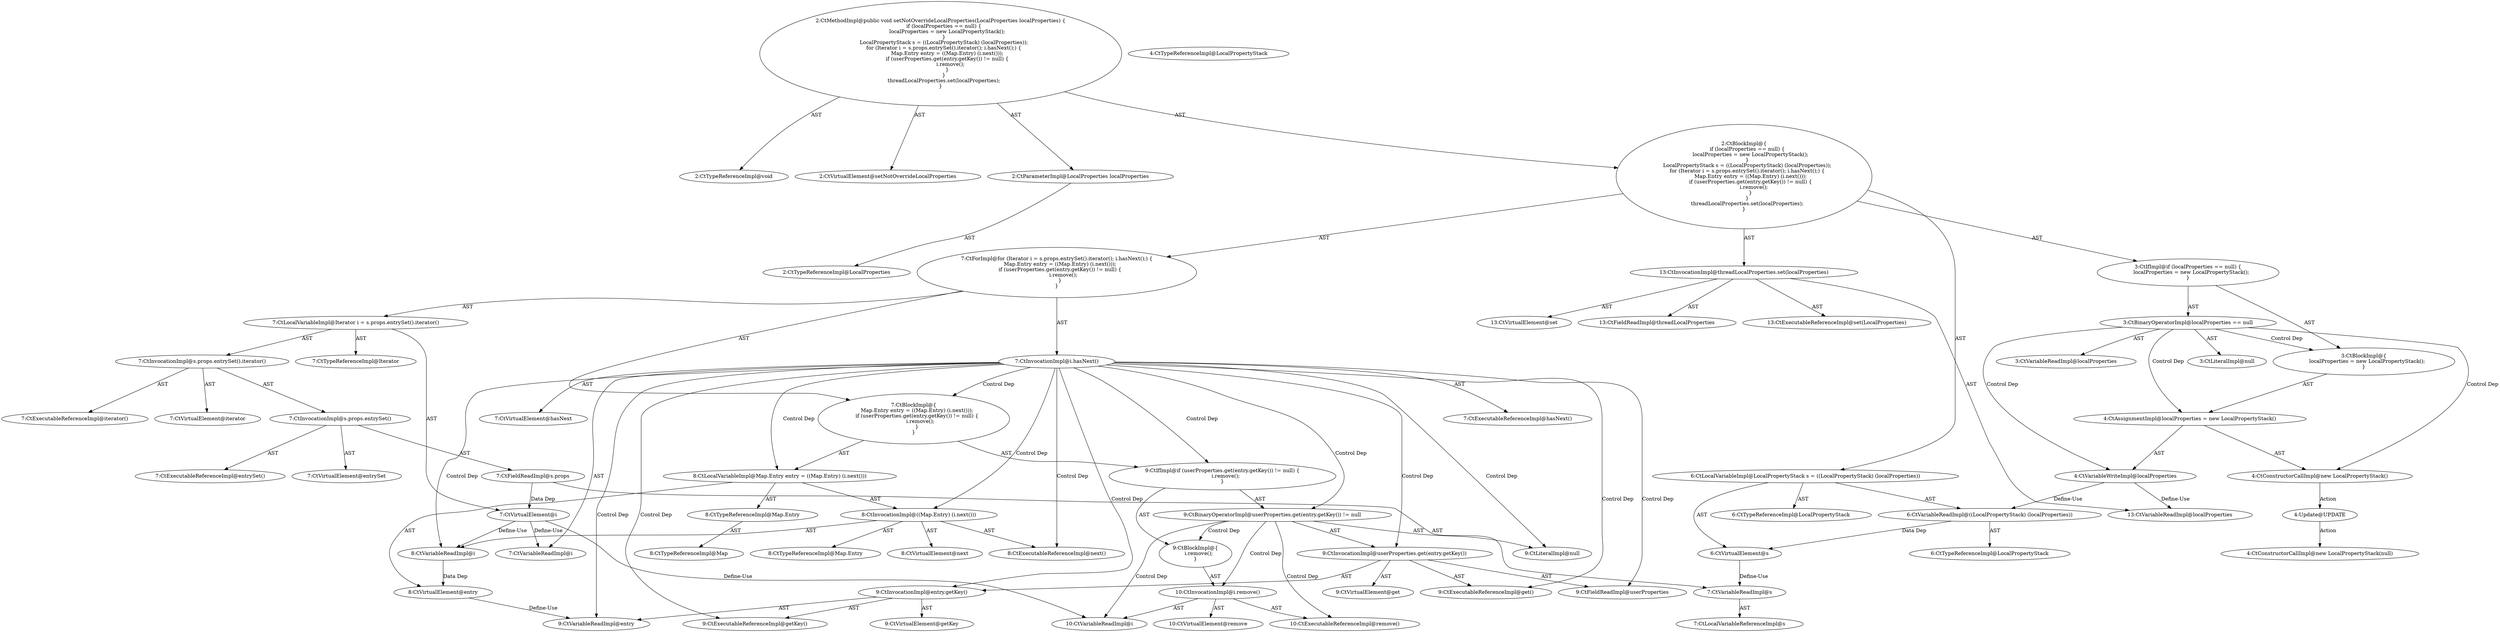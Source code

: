 digraph "setNotOverrideLocalProperties#?,LocalProperties" {
0 [label="2:CtTypeReferenceImpl@void" shape=ellipse]
1 [label="2:CtVirtualElement@setNotOverrideLocalProperties" shape=ellipse]
2 [label="2:CtParameterImpl@LocalProperties localProperties" shape=ellipse]
3 [label="2:CtTypeReferenceImpl@LocalProperties" shape=ellipse]
4 [label="3:CtVariableReadImpl@localProperties" shape=ellipse]
5 [label="3:CtLiteralImpl@null" shape=ellipse]
6 [label="3:CtBinaryOperatorImpl@localProperties == null" shape=ellipse]
7 [label="4:CtVariableWriteImpl@localProperties" shape=ellipse]
8 [label="4:CtTypeReferenceImpl@LocalPropertyStack" shape=ellipse]
9 [label="4:CtConstructorCallImpl@new LocalPropertyStack()" shape=ellipse]
10 [label="4:CtAssignmentImpl@localProperties = new LocalPropertyStack()" shape=ellipse]
11 [label="3:CtBlockImpl@\{
    localProperties = new LocalPropertyStack();
\}" shape=ellipse]
12 [label="3:CtIfImpl@if (localProperties == null) \{
    localProperties = new LocalPropertyStack();
\}" shape=ellipse]
13 [label="6:CtTypeReferenceImpl@LocalPropertyStack" shape=ellipse]
14 [label="6:CtVariableReadImpl@((LocalPropertyStack) (localProperties))" shape=ellipse]
15 [label="6:CtTypeReferenceImpl@LocalPropertyStack" shape=ellipse]
16 [label="6:CtVirtualElement@s" shape=ellipse]
17 [label="6:CtLocalVariableImpl@LocalPropertyStack s = ((LocalPropertyStack) (localProperties))" shape=ellipse]
18 [label="7:CtTypeReferenceImpl@Iterator" shape=ellipse]
19 [label="7:CtExecutableReferenceImpl@iterator()" shape=ellipse]
20 [label="7:CtVirtualElement@iterator" shape=ellipse]
21 [label="7:CtExecutableReferenceImpl@entrySet()" shape=ellipse]
22 [label="7:CtVirtualElement@entrySet" shape=ellipse]
23 [label="7:CtVariableReadImpl@s" shape=ellipse]
24 [label="7:CtLocalVariableReferenceImpl@s" shape=ellipse]
25 [label="7:CtFieldReadImpl@s.props" shape=ellipse]
26 [label="7:CtInvocationImpl@s.props.entrySet()" shape=ellipse]
27 [label="7:CtInvocationImpl@s.props.entrySet().iterator()" shape=ellipse]
28 [label="7:CtVirtualElement@i" shape=ellipse]
29 [label="7:CtLocalVariableImpl@Iterator i = s.props.entrySet().iterator()" shape=ellipse]
30 [label="7:CtExecutableReferenceImpl@hasNext()" shape=ellipse]
31 [label="7:CtVirtualElement@hasNext" shape=ellipse]
32 [label="7:CtVariableReadImpl@i" shape=ellipse]
33 [label="7:CtInvocationImpl@i.hasNext()" shape=ellipse]
34 [label="8:CtTypeReferenceImpl@Map.Entry" shape=ellipse]
35 [label="8:CtTypeReferenceImpl@Map" shape=ellipse]
36 [label="8:CtExecutableReferenceImpl@next()" shape=ellipse]
37 [label="8:CtVirtualElement@next" shape=ellipse]
38 [label="8:CtVariableReadImpl@i" shape=ellipse]
39 [label="8:CtInvocationImpl@((Map.Entry) (i.next()))" shape=ellipse]
40 [label="8:CtTypeReferenceImpl@Map.Entry" shape=ellipse]
41 [label="8:CtVirtualElement@entry" shape=ellipse]
42 [label="8:CtLocalVariableImpl@Map.Entry entry = ((Map.Entry) (i.next()))" shape=ellipse]
43 [label="9:CtExecutableReferenceImpl@get()" shape=ellipse]
44 [label="9:CtVirtualElement@get" shape=ellipse]
45 [label="9:CtFieldReadImpl@userProperties" shape=ellipse]
46 [label="9:CtExecutableReferenceImpl@getKey()" shape=ellipse]
47 [label="9:CtVirtualElement@getKey" shape=ellipse]
48 [label="9:CtVariableReadImpl@entry" shape=ellipse]
49 [label="9:CtInvocationImpl@entry.getKey()" shape=ellipse]
50 [label="9:CtInvocationImpl@userProperties.get(entry.getKey())" shape=ellipse]
51 [label="9:CtLiteralImpl@null" shape=ellipse]
52 [label="9:CtBinaryOperatorImpl@userProperties.get(entry.getKey()) != null" shape=ellipse]
53 [label="10:CtExecutableReferenceImpl@remove()" shape=ellipse]
54 [label="10:CtVirtualElement@remove" shape=ellipse]
55 [label="10:CtVariableReadImpl@i" shape=ellipse]
56 [label="10:CtInvocationImpl@i.remove()" shape=ellipse]
57 [label="9:CtBlockImpl@\{
    i.remove();
\}" shape=ellipse]
58 [label="9:CtIfImpl@if (userProperties.get(entry.getKey()) != null) \{
    i.remove();
\}" shape=ellipse]
59 [label="7:CtBlockImpl@\{
    Map.Entry entry = ((Map.Entry) (i.next()));
    if (userProperties.get(entry.getKey()) != null) \{
        i.remove();
    \}
\}" shape=ellipse]
60 [label="7:CtForImpl@for (Iterator i = s.props.entrySet().iterator(); i.hasNext();) \{
    Map.Entry entry = ((Map.Entry) (i.next()));
    if (userProperties.get(entry.getKey()) != null) \{
        i.remove();
    \}
\}" shape=ellipse]
61 [label="13:CtExecutableReferenceImpl@set(LocalProperties)" shape=ellipse]
62 [label="13:CtVirtualElement@set" shape=ellipse]
63 [label="13:CtFieldReadImpl@threadLocalProperties" shape=ellipse]
64 [label="13:CtVariableReadImpl@localProperties" shape=ellipse]
65 [label="13:CtInvocationImpl@threadLocalProperties.set(localProperties)" shape=ellipse]
66 [label="2:CtBlockImpl@\{
    if (localProperties == null) \{
        localProperties = new LocalPropertyStack();
    \}
    LocalPropertyStack s = ((LocalPropertyStack) (localProperties));
    for (Iterator i = s.props.entrySet().iterator(); i.hasNext();) \{
        Map.Entry entry = ((Map.Entry) (i.next()));
        if (userProperties.get(entry.getKey()) != null) \{
            i.remove();
        \}
    \}
    threadLocalProperties.set(localProperties);
\}" shape=ellipse]
67 [label="2:CtMethodImpl@public void setNotOverrideLocalProperties(LocalProperties localProperties) \{
    if (localProperties == null) \{
        localProperties = new LocalPropertyStack();
    \}
    LocalPropertyStack s = ((LocalPropertyStack) (localProperties));
    for (Iterator i = s.props.entrySet().iterator(); i.hasNext();) \{
        Map.Entry entry = ((Map.Entry) (i.next()));
        if (userProperties.get(entry.getKey()) != null) \{
            i.remove();
        \}
    \}
    threadLocalProperties.set(localProperties);
\}" shape=ellipse]
68 [label="4:Update@UPDATE" shape=ellipse]
69 [label="4:CtConstructorCallImpl@new LocalPropertyStack(null)" shape=ellipse]
2 -> 3 [label="AST"];
6 -> 4 [label="AST"];
6 -> 5 [label="AST"];
6 -> 11 [label="Control Dep"];
6 -> 10 [label="Control Dep"];
6 -> 7 [label="Control Dep"];
6 -> 9 [label="Control Dep"];
7 -> 14 [label="Define-Use"];
7 -> 64 [label="Define-Use"];
9 -> 68 [label="Action"];
10 -> 7 [label="AST"];
10 -> 9 [label="AST"];
11 -> 10 [label="AST"];
12 -> 6 [label="AST"];
12 -> 11 [label="AST"];
14 -> 15 [label="AST"];
14 -> 16 [label="Data Dep"];
16 -> 23 [label="Define-Use"];
17 -> 16 [label="AST"];
17 -> 13 [label="AST"];
17 -> 14 [label="AST"];
23 -> 24 [label="AST"];
25 -> 23 [label="AST"];
25 -> 28 [label="Data Dep"];
26 -> 22 [label="AST"];
26 -> 25 [label="AST"];
26 -> 21 [label="AST"];
27 -> 20 [label="AST"];
27 -> 26 [label="AST"];
27 -> 19 [label="AST"];
28 -> 32 [label="Define-Use"];
28 -> 38 [label="Define-Use"];
28 -> 55 [label="Define-Use"];
29 -> 28 [label="AST"];
29 -> 18 [label="AST"];
29 -> 27 [label="AST"];
33 -> 31 [label="AST"];
33 -> 32 [label="AST"];
33 -> 30 [label="AST"];
33 -> 59 [label="Control Dep"];
33 -> 42 [label="Control Dep"];
33 -> 39 [label="Control Dep"];
33 -> 36 [label="Control Dep"];
33 -> 38 [label="Control Dep"];
33 -> 58 [label="Control Dep"];
33 -> 52 [label="Control Dep"];
33 -> 50 [label="Control Dep"];
33 -> 43 [label="Control Dep"];
33 -> 45 [label="Control Dep"];
33 -> 49 [label="Control Dep"];
33 -> 46 [label="Control Dep"];
33 -> 48 [label="Control Dep"];
33 -> 51 [label="Control Dep"];
34 -> 35 [label="AST"];
38 -> 41 [label="Data Dep"];
39 -> 37 [label="AST"];
39 -> 40 [label="AST"];
39 -> 38 [label="AST"];
39 -> 36 [label="AST"];
41 -> 48 [label="Define-Use"];
42 -> 41 [label="AST"];
42 -> 34 [label="AST"];
42 -> 39 [label="AST"];
49 -> 47 [label="AST"];
49 -> 48 [label="AST"];
49 -> 46 [label="AST"];
50 -> 44 [label="AST"];
50 -> 45 [label="AST"];
50 -> 43 [label="AST"];
50 -> 49 [label="AST"];
52 -> 50 [label="AST"];
52 -> 51 [label="AST"];
52 -> 57 [label="Control Dep"];
52 -> 56 [label="Control Dep"];
52 -> 53 [label="Control Dep"];
52 -> 55 [label="Control Dep"];
56 -> 54 [label="AST"];
56 -> 55 [label="AST"];
56 -> 53 [label="AST"];
57 -> 56 [label="AST"];
58 -> 52 [label="AST"];
58 -> 57 [label="AST"];
59 -> 42 [label="AST"];
59 -> 58 [label="AST"];
60 -> 29 [label="AST"];
60 -> 33 [label="AST"];
60 -> 59 [label="AST"];
65 -> 62 [label="AST"];
65 -> 63 [label="AST"];
65 -> 61 [label="AST"];
65 -> 64 [label="AST"];
66 -> 12 [label="AST"];
66 -> 17 [label="AST"];
66 -> 60 [label="AST"];
66 -> 65 [label="AST"];
67 -> 1 [label="AST"];
67 -> 0 [label="AST"];
67 -> 2 [label="AST"];
67 -> 66 [label="AST"];
68 -> 69 [label="Action"];
}